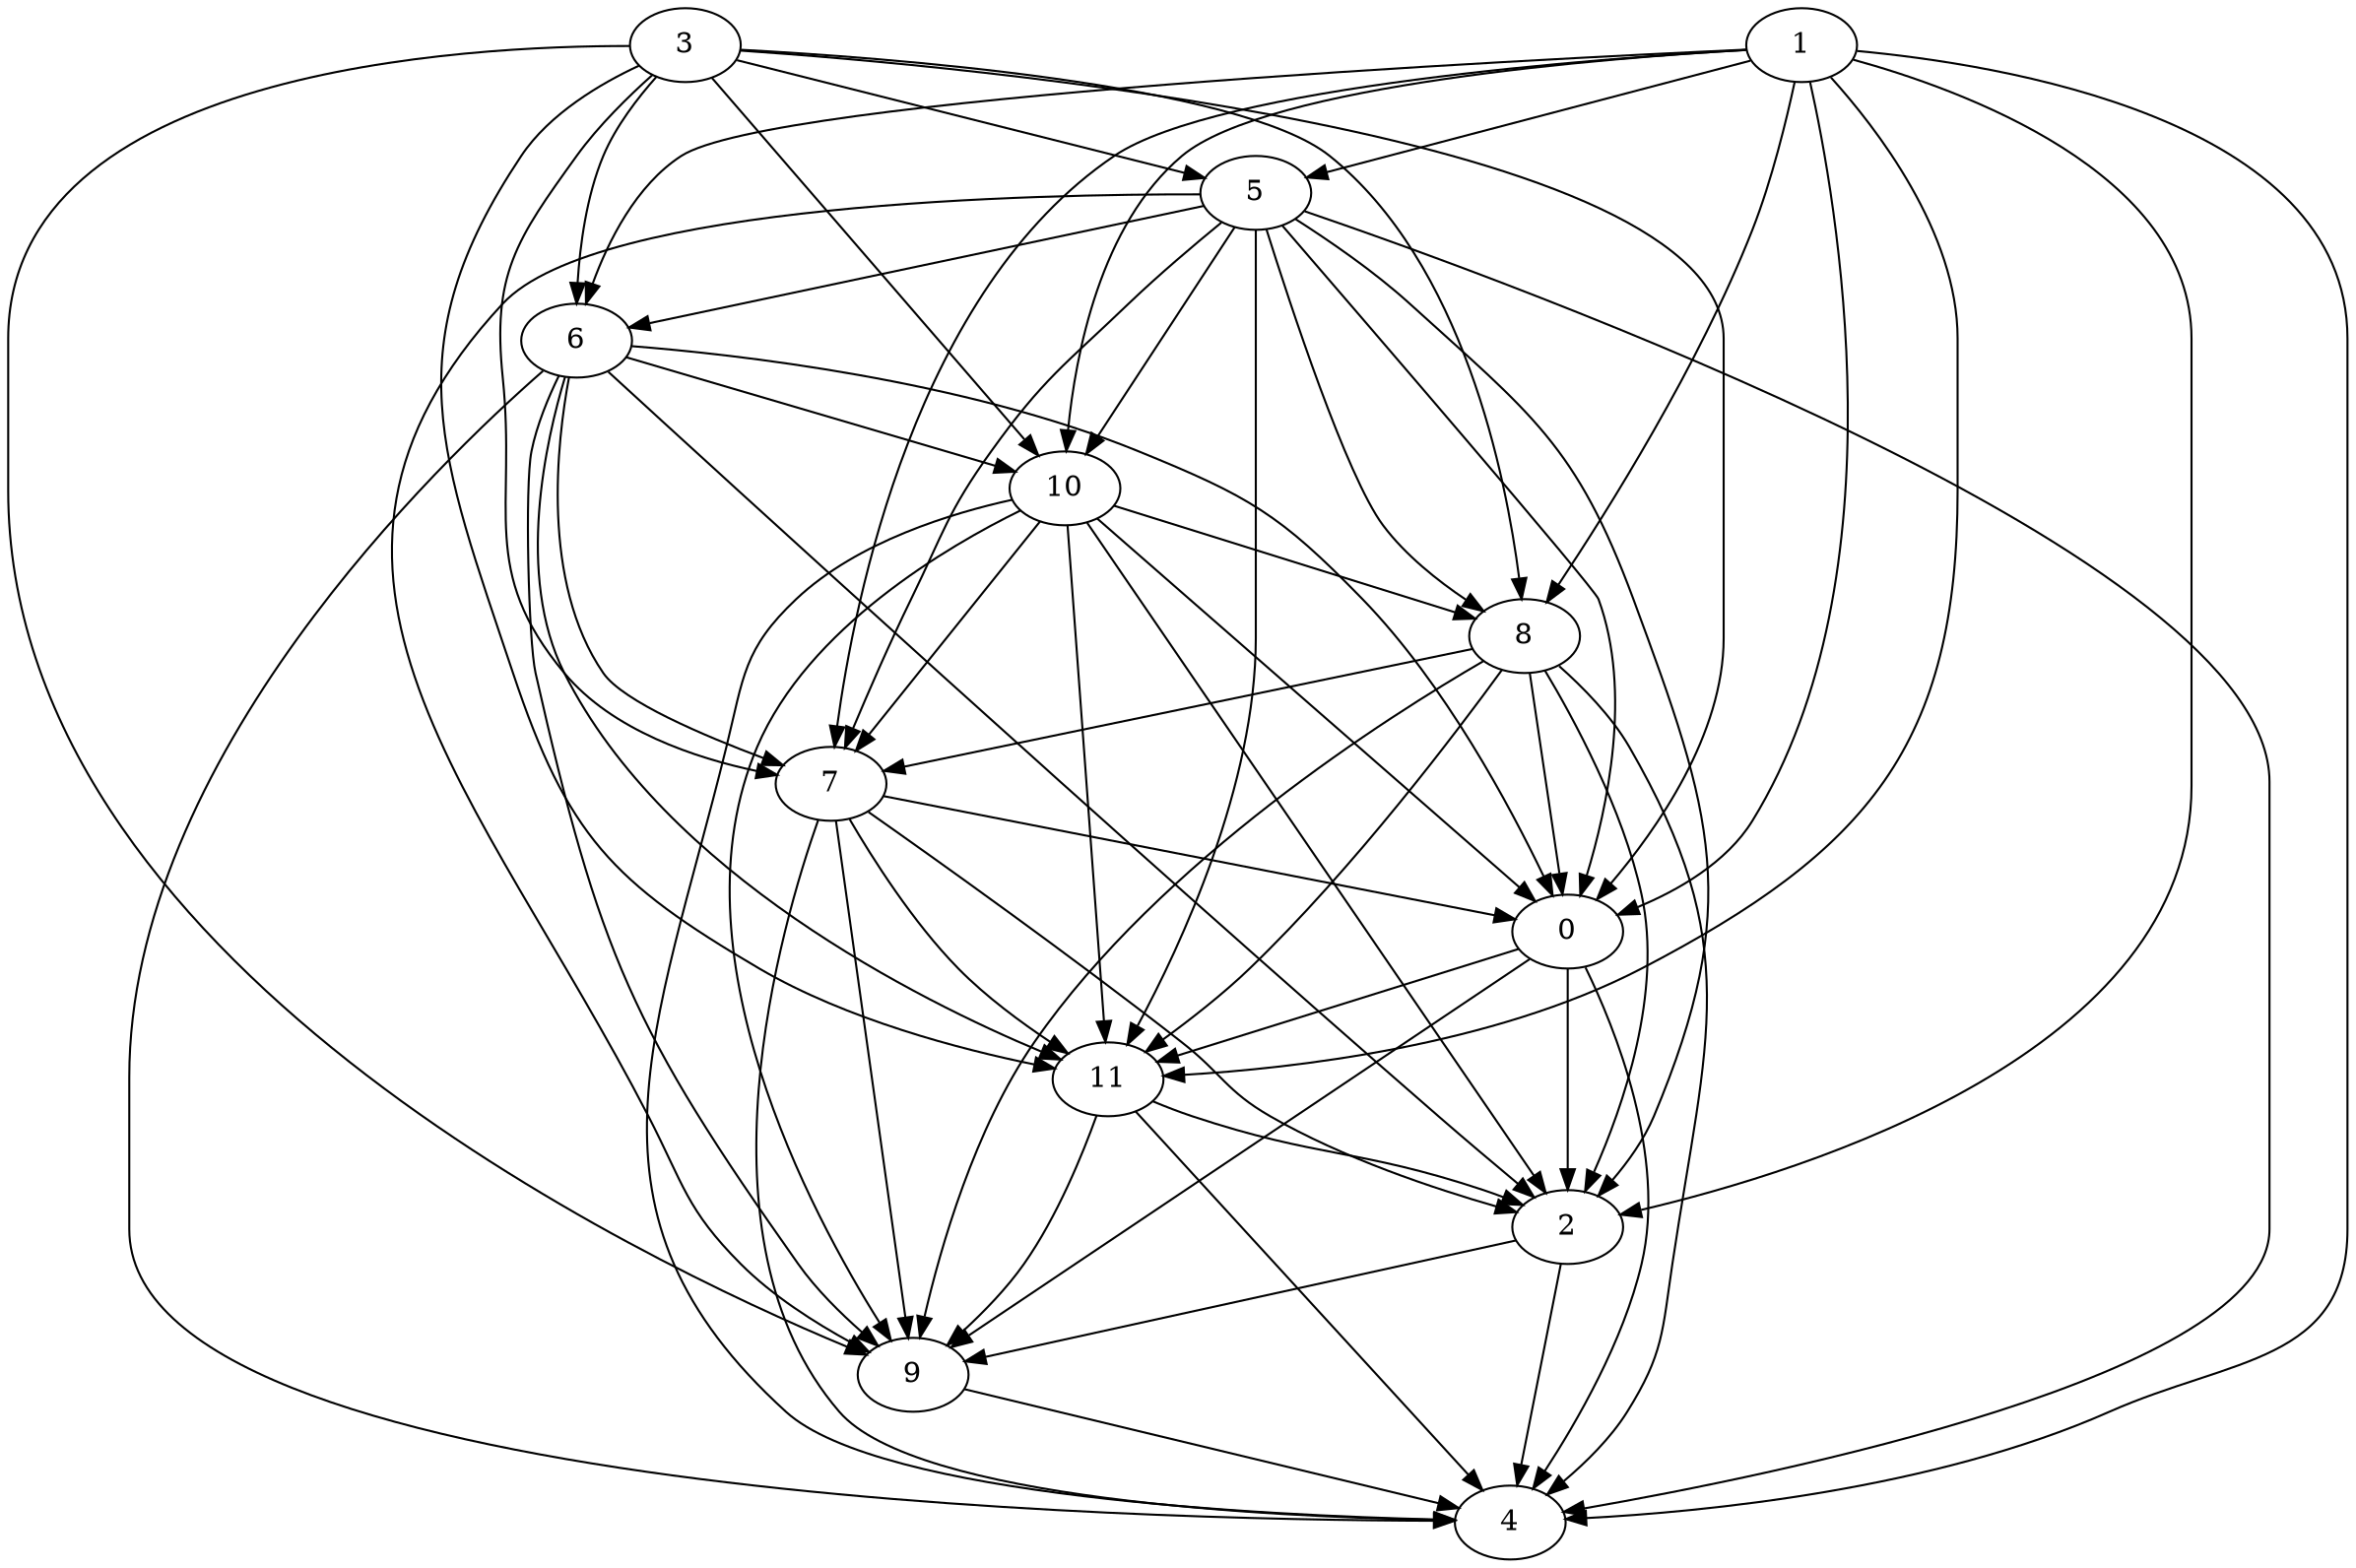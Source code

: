 digraph {
	"0" ["Start"=0,"Weight"=188,"Processor"=1];
	"11" ["Start"=1439,"Weight"=418,"Processor"=1];
	"1" ["Start"=0,"Weight"=983,"Processor"=2];
	"2" ["Start"=1857,"Weight"=507,"Processor"=1];
	"3" ["Start"=0,"Weight"=366,"Processor"=3];
	"4" ["Start"=2364,"Weight"=960,"Processor"=1];
	"5" ["Start"=983,"Weight"=277,"Processor"=2];
	"6" ["Start"=1276,"Weight"=332,"Processor"=2];
	"7" ["Start"=1608,"Weight"=958,"Processor"=2];
	"8" ["Start"=2240,"Weight"=359,"Processor"=3];
	"9" ["Start"=3128,"Weight"=616,"Processor"=2];
	"10" ["Start"=2295,"Weight"=923,"Processor"=4];
	"8" -> "9" ["Weight"=256];
	"0" -> "2" ["Weight"=336];
	"0" -> "4" ["Weight"=653];
	"0" -> "9" ["Weight"=145];
	"1" -> "10" ["Weight"=147];
	"1" -> "11" ["Weight"=221];
	"3" -> "10" ["Weight"=984];
	"11" -> "2" ["Weight"=429];
	"3" -> "11" ["Weight"=668];
	"5" -> "10" ["Weight"=569];
	"11" -> "4" ["Weight"=450];
	"5" -> "11" ["Weight"=411];
	"7" -> "11" ["Weight"=305];
	"11" -> "9" ["Weight"=116];
	"5" -> "0" ["Weight"=833];
	"9" -> "4" ["Weight"=392];
	"5" -> "2" ["Weight"=368];
	"1" -> "0" ["Weight"=747];
	"5" -> "4" ["Weight"=682];
	"1" -> "2" ["Weight"=771];
	"5" -> "6" ["Weight"=912];
	"5" -> "7" ["Weight"=217];
	"1" -> "4" ["Weight"=566];
	"5" -> "8" ["Weight"=980];
	"1" -> "5" ["Weight"=253];
	"5" -> "9" ["Weight"=986];
	"1" -> "6" ["Weight"=820];
	"1" -> "7" ["Weight"=927];
	"1" -> "8" ["Weight"=698];
	"6" -> "0" ["Weight"=542];
	"6" -> "2" ["Weight"=725];
	"6" -> "4" ["Weight"=897];
	"6" -> "7" ["Weight"=717];
	"2" -> "4" ["Weight"=635];
	"6" -> "9" ["Weight"=758];
	"2" -> "9" ["Weight"=764];
	"0" -> "11" ["Weight"=753];
	"6" -> "10" ["Weight"=687];
	"6" -> "11" ["Weight"=646];
	"8" -> "11" ["Weight"=367];
	"7" -> "0" ["Weight"=130];
	"7" -> "2" ["Weight"=377];
	"3" -> "0" ["Weight"=122];
	"7" -> "4" ["Weight"=907];
	"3" -> "5" ["Weight"=148];
	"7" -> "9" ["Weight"=130];
	"3" -> "6" ["Weight"=910];
	"3" -> "7" ["Weight"=581];
	"3" -> "8" ["Weight"=984];
	"3" -> "9" ["Weight"=178];
	"10" -> "11" ["Weight"=516];
	"10" -> "0" ["Weight"=930];
	"10" -> "2" ["Weight"=918];
	"10" -> "4" ["Weight"=739];
	"8" -> "0" ["Weight"=452];
	"10" -> "7" ["Weight"=201];
	"10" -> "8" ["Weight"=813];
	"8" -> "2" ["Weight"=807];
	"10" -> "9" ["Weight"=502];
	"8" -> "4" ["Weight"=153];
	"8" -> "7" ["Weight"=957];
}
